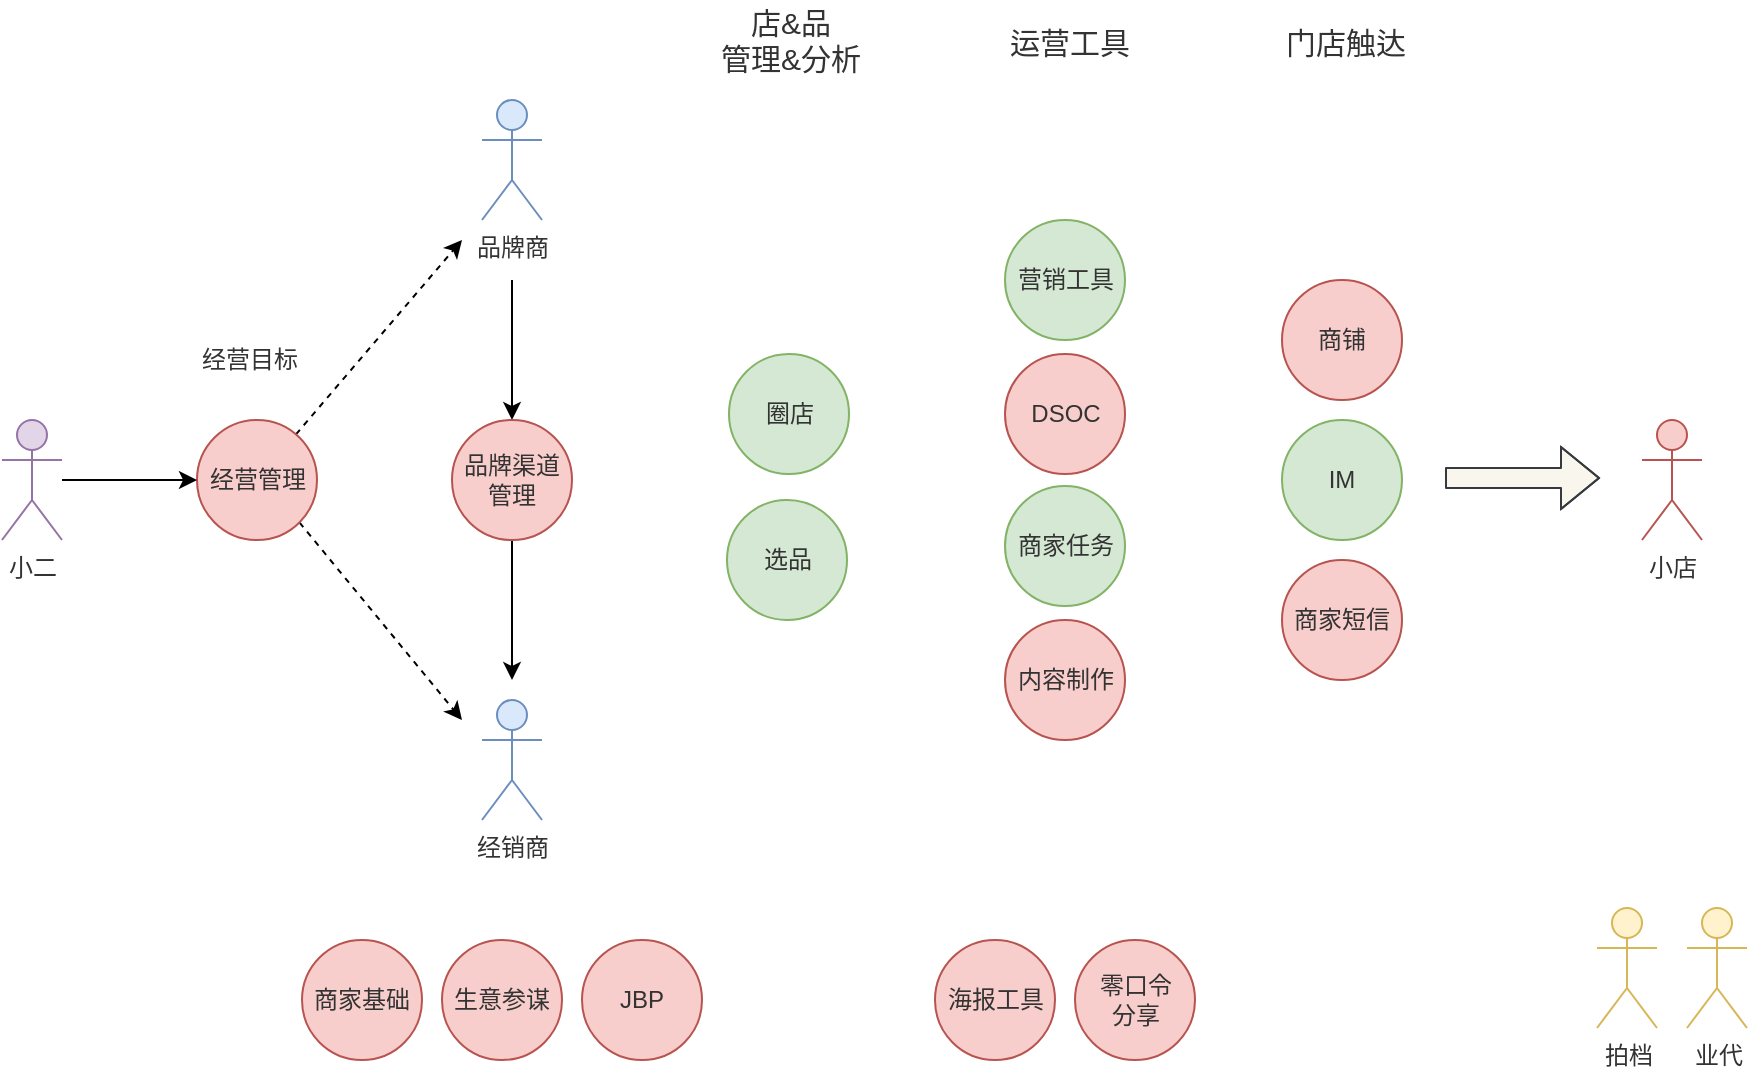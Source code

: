 <mxfile version="12.2.7" type="github" pages="1">
  <diagram id="fMP1L2S5Wh-l7Wipxte6" name="Page-1">
    <mxGraphModel dx="2239" dy="780" grid="1" gridSize="10" guides="1" tooltips="1" connect="1" arrows="1" fold="1" page="1" pageScale="1" pageWidth="827" pageHeight="1169" math="0" shadow="0">
      <root>
        <mxCell id="0"/>
        <mxCell id="1" parent="0"/>
        <mxCell id="1i2iwAOqDDvNYCy-twtj-1" value="商铺" style="ellipse;whiteSpace=wrap;html=1;aspect=fixed;flipH=0;flipV=1;fillColor=#f8cecc;strokeColor=#b85450;fontColor=#333333;" parent="1" vertex="1">
          <mxGeometry x="-160" y="270" width="60" height="60" as="geometry"/>
        </mxCell>
        <mxCell id="1i2iwAOqDDvNYCy-twtj-2" value="生意参谋" style="ellipse;whiteSpace=wrap;html=1;aspect=fixed;flipH=1;fillColor=#f8cecc;strokeColor=#b85450;fontColor=#333333;" parent="1" vertex="1">
          <mxGeometry x="-580" y="600" width="60" height="60" as="geometry"/>
        </mxCell>
        <mxCell id="1i2iwAOqDDvNYCy-twtj-3" value="JBP" style="ellipse;whiteSpace=wrap;html=1;aspect=fixed;flipH=1;fillColor=#f8cecc;strokeColor=#b85450;fontColor=#333333;" parent="1" vertex="1">
          <mxGeometry x="-510" y="600" width="60" height="60" as="geometry"/>
        </mxCell>
        <mxCell id="1i2iwAOqDDvNYCy-twtj-4" value="DSOC" style="ellipse;whiteSpace=wrap;html=1;aspect=fixed;flipH=0;flipV=1;fillColor=#f8cecc;strokeColor=#b85450;fontColor=#333333;" parent="1" vertex="1">
          <mxGeometry x="-298.5" y="307" width="60" height="60" as="geometry"/>
        </mxCell>
        <mxCell id="1i2iwAOqDDvNYCy-twtj-42" value="" style="rounded=0;orthogonalLoop=1;jettySize=auto;html=1;dashed=1;fontColor=#333333;" parent="1" source="1i2iwAOqDDvNYCy-twtj-5" edge="1">
          <mxGeometry relative="1" as="geometry">
            <mxPoint x="-570" y="250" as="targetPoint"/>
          </mxGeometry>
        </mxCell>
        <mxCell id="1i2iwAOqDDvNYCy-twtj-43" style="edgeStyle=none;rounded=0;orthogonalLoop=1;jettySize=auto;html=1;exitX=1;exitY=1;exitDx=0;exitDy=0;dashed=1;fontColor=#333333;" parent="1" source="1i2iwAOqDDvNYCy-twtj-5" edge="1">
          <mxGeometry relative="1" as="geometry">
            <mxPoint x="-570" y="490" as="targetPoint"/>
          </mxGeometry>
        </mxCell>
        <mxCell id="1i2iwAOqDDvNYCy-twtj-5" value="经营管理" style="ellipse;whiteSpace=wrap;html=1;aspect=fixed;flipH=1;fillColor=#f8cecc;strokeColor=#b85450;fontColor=#333333;" parent="1" vertex="1">
          <mxGeometry x="-702.5" y="340" width="60" height="60" as="geometry"/>
        </mxCell>
        <mxCell id="1i2iwAOqDDvNYCy-twtj-6" value="营销工具" style="ellipse;whiteSpace=wrap;html=1;aspect=fixed;flipV=1;flipH=0;fillColor=#d5e8d4;strokeColor=#82b366;fontColor=#333333;" parent="1" vertex="1">
          <mxGeometry x="-298.5" y="240" width="60" height="60" as="geometry"/>
        </mxCell>
        <mxCell id="1i2iwAOqDDvNYCy-twtj-7" value="商家短信" style="ellipse;whiteSpace=wrap;html=1;aspect=fixed;flipV=1;flipH=0;fillColor=#f8cecc;strokeColor=#b85450;fontColor=#333333;" parent="1" vertex="1">
          <mxGeometry x="-160" y="410" width="60" height="60" as="geometry"/>
        </mxCell>
        <mxCell id="1i2iwAOqDDvNYCy-twtj-8" value="商家任务" style="ellipse;whiteSpace=wrap;html=1;aspect=fixed;flipV=1;flipH=0;fillColor=#d5e8d4;strokeColor=#82b366;fontColor=#333333;" parent="1" vertex="1">
          <mxGeometry x="-298.5" y="373" width="60" height="60" as="geometry"/>
        </mxCell>
        <mxCell id="1i2iwAOqDDvNYCy-twtj-9" value="海报工具" style="ellipse;whiteSpace=wrap;html=1;aspect=fixed;fillColor=#f8cecc;strokeColor=#b85450;fontColor=#333333;" parent="1" vertex="1">
          <mxGeometry x="-333.5" y="600" width="60" height="60" as="geometry"/>
        </mxCell>
        <mxCell id="1i2iwAOqDDvNYCy-twtj-10" value="零口令&lt;br&gt;分享" style="ellipse;whiteSpace=wrap;html=1;aspect=fixed;fillColor=#f8cecc;strokeColor=#b85450;fontColor=#333333;" parent="1" vertex="1">
          <mxGeometry x="-263.5" y="600" width="60" height="60" as="geometry"/>
        </mxCell>
        <mxCell id="1i2iwAOqDDvNYCy-twtj-11" value="内容制作" style="ellipse;whiteSpace=wrap;html=1;aspect=fixed;fillColor=#f8cecc;strokeColor=#b85450;fontColor=#333333;" parent="1" vertex="1">
          <mxGeometry x="-298.5" y="440" width="60" height="60" as="geometry"/>
        </mxCell>
        <mxCell id="1i2iwAOqDDvNYCy-twtj-12" value="IM" style="ellipse;whiteSpace=wrap;html=1;aspect=fixed;flipV=1;flipH=0;fillColor=#d5e8d4;strokeColor=#82b366;fontColor=#333333;" parent="1" vertex="1">
          <mxGeometry x="-160" y="340" width="60" height="60" as="geometry"/>
        </mxCell>
        <mxCell id="1i2iwAOqDDvNYCy-twtj-13" value="圈店" style="ellipse;whiteSpace=wrap;html=1;aspect=fixed;fillColor=#d5e8d4;strokeColor=#82b366;fontColor=#333333;" parent="1" vertex="1">
          <mxGeometry x="-436.5" y="307" width="60" height="60" as="geometry"/>
        </mxCell>
        <mxCell id="1i2iwAOqDDvNYCy-twtj-14" value="选品" style="ellipse;whiteSpace=wrap;html=1;aspect=fixed;fillColor=#d5e8d4;strokeColor=#82b366;fontColor=#333333;" parent="1" vertex="1">
          <mxGeometry x="-437.5" y="380" width="60" height="60" as="geometry"/>
        </mxCell>
        <mxCell id="1i2iwAOqDDvNYCy-twtj-45" value="" style="edgeStyle=none;rounded=0;orthogonalLoop=1;jettySize=auto;html=1;entryX=0.5;entryY=0;entryDx=0;entryDy=0;fontColor=#333333;" parent="1" target="1i2iwAOqDDvNYCy-twtj-37" edge="1">
          <mxGeometry relative="1" as="geometry">
            <mxPoint x="-545" y="270" as="sourcePoint"/>
            <mxPoint x="-545" y="300" as="targetPoint"/>
          </mxGeometry>
        </mxCell>
        <mxCell id="1i2iwAOqDDvNYCy-twtj-16" value="品牌商" style="shape=umlActor;verticalLabelPosition=bottom;labelBackgroundColor=#ffffff;verticalAlign=top;html=1;outlineConnect=0;fillColor=#dae8fc;strokeColor=#6c8ebf;fontColor=#333333;" parent="1" vertex="1">
          <mxGeometry x="-560" y="180" width="30" height="60" as="geometry"/>
        </mxCell>
        <mxCell id="1i2iwAOqDDvNYCy-twtj-18" value="商家基础" style="ellipse;whiteSpace=wrap;html=1;aspect=fixed;flipH=1;fillColor=#f8cecc;strokeColor=#b85450;fontColor=#333333;" parent="1" vertex="1">
          <mxGeometry x="-650" y="600" width="60" height="60" as="geometry"/>
        </mxCell>
        <mxCell id="1i2iwAOqDDvNYCy-twtj-20" value="经销商" style="shape=umlActor;verticalLabelPosition=bottom;labelBackgroundColor=#ffffff;verticalAlign=top;html=1;outlineConnect=0;fillColor=#dae8fc;strokeColor=#6c8ebf;fontColor=#333333;" parent="1" vertex="1">
          <mxGeometry x="-560" y="480" width="30" height="60" as="geometry"/>
        </mxCell>
        <mxCell id="1i2iwAOqDDvNYCy-twtj-21" value="小店" style="shape=umlActor;verticalLabelPosition=bottom;labelBackgroundColor=#ffffff;verticalAlign=top;html=1;outlineConnect=0;fillColor=#f8cecc;strokeColor=#b85450;fontColor=#333333;" parent="1" vertex="1">
          <mxGeometry x="20" y="340" width="30" height="60" as="geometry"/>
        </mxCell>
        <mxCell id="1i2iwAOqDDvNYCy-twtj-23" value="拍档" style="shape=umlActor;verticalLabelPosition=bottom;labelBackgroundColor=#ffffff;verticalAlign=top;html=1;outlineConnect=0;fillColor=#fff2cc;strokeColor=#d6b656;fontColor=#333333;" parent="1" vertex="1">
          <mxGeometry x="-2.5" y="584" width="30" height="60" as="geometry"/>
        </mxCell>
        <mxCell id="1i2iwAOqDDvNYCy-twtj-40" value="" style="edgeStyle=orthogonalEdgeStyle;rounded=0;orthogonalLoop=1;jettySize=auto;html=1;fontColor=#333333;" parent="1" source="1i2iwAOqDDvNYCy-twtj-35" target="1i2iwAOqDDvNYCy-twtj-5" edge="1">
          <mxGeometry relative="1" as="geometry"/>
        </mxCell>
        <mxCell id="1i2iwAOqDDvNYCy-twtj-35" value="小二" style="shape=umlActor;verticalLabelPosition=bottom;labelBackgroundColor=#ffffff;verticalAlign=top;html=1;outlineConnect=0;fillColor=#e1d5e7;strokeColor=#9673a6;fontColor=#333333;" parent="1" vertex="1">
          <mxGeometry x="-800" y="340" width="30" height="60" as="geometry"/>
        </mxCell>
        <mxCell id="1i2iwAOqDDvNYCy-twtj-46" style="edgeStyle=none;rounded=0;orthogonalLoop=1;jettySize=auto;html=1;exitX=0.5;exitY=1;exitDx=0;exitDy=0;fontColor=#333333;" parent="1" source="1i2iwAOqDDvNYCy-twtj-37" edge="1">
          <mxGeometry relative="1" as="geometry">
            <mxPoint x="-545" y="470" as="targetPoint"/>
          </mxGeometry>
        </mxCell>
        <mxCell id="1i2iwAOqDDvNYCy-twtj-37" value="品牌渠道管理" style="ellipse;whiteSpace=wrap;html=1;aspect=fixed;flipH=1;fillColor=#f8cecc;strokeColor=#b85450;fontColor=#333333;" parent="1" vertex="1">
          <mxGeometry x="-575" y="340" width="60" height="60" as="geometry"/>
        </mxCell>
        <mxCell id="IGVNm8w0dBD7OroaEFvD-1" value="业代" style="shape=umlActor;verticalLabelPosition=bottom;labelBackgroundColor=#ffffff;verticalAlign=top;html=1;outlineConnect=0;fillColor=#fff2cc;strokeColor=#d6b656;fontColor=#333333;" vertex="1" parent="1">
          <mxGeometry x="42.5" y="584" width="30" height="60" as="geometry"/>
        </mxCell>
        <mxCell id="IGVNm8w0dBD7OroaEFvD-3" value="门店触达" style="text;html=1;resizable=0;points=[];autosize=1;align=left;verticalAlign=top;spacingTop=-4;fontSize=15;fontColor=#333333;" vertex="1" parent="1">
          <mxGeometry x="-160" y="140" width="60" height="20" as="geometry"/>
        </mxCell>
        <mxCell id="IGVNm8w0dBD7OroaEFvD-4" value="运营工具" style="text;html=1;resizable=0;points=[];autosize=1;align=left;verticalAlign=top;spacingTop=-4;fontSize=15;fontColor=#333333;" vertex="1" parent="1">
          <mxGeometry x="-298.5" y="140" width="60" height="20" as="geometry"/>
        </mxCell>
        <mxCell id="IGVNm8w0dBD7OroaEFvD-5" value="店&amp;amp;品&lt;br style=&quot;font-size: 15px;&quot;&gt;管理&amp;amp;分析" style="text;html=1;resizable=0;points=[];autosize=1;align=center;verticalAlign=top;spacingTop=-4;fontSize=15;fontColor=#333333;" vertex="1" parent="1">
          <mxGeometry x="-441.5" y="130" width="70" height="30" as="geometry"/>
        </mxCell>
        <mxCell id="IGVNm8w0dBD7OroaEFvD-8" value="" style="shape=flexArrow;endArrow=classic;html=1;fontSize=15;fillColor=#f9f7ed;strokeColor=#36393d;fontColor=#333333;" edge="1" parent="1">
          <mxGeometry width="50" height="50" relative="1" as="geometry">
            <mxPoint x="-78.5" y="369" as="sourcePoint"/>
            <mxPoint x="-1" y="369" as="targetPoint"/>
            <Array as="points">
              <mxPoint x="-28.5" y="369"/>
            </Array>
          </mxGeometry>
        </mxCell>
        <mxCell id="IGVNm8w0dBD7OroaEFvD-9" value="经营目标" style="text;html=1;resizable=0;points=[];autosize=1;align=left;verticalAlign=top;spacingTop=-4;fontSize=12;fontColor=#333333;" vertex="1" parent="1">
          <mxGeometry x="-702.5" y="300" width="60" height="20" as="geometry"/>
        </mxCell>
      </root>
    </mxGraphModel>
  </diagram>
</mxfile>
